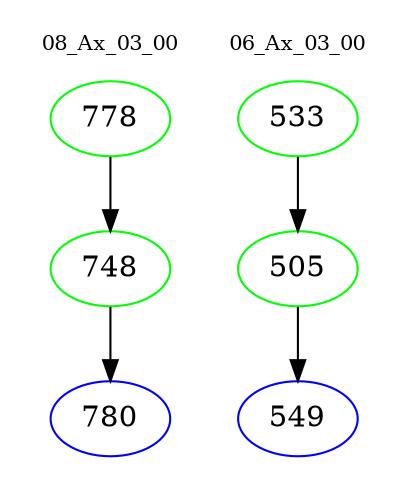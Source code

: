 digraph{
subgraph cluster_0 {
color = white
label = "08_Ax_03_00";
fontsize=10;
T0_778 [label="778", color="green"]
T0_778 -> T0_748 [color="black"]
T0_748 [label="748", color="green"]
T0_748 -> T0_780 [color="black"]
T0_780 [label="780", color="blue"]
}
subgraph cluster_1 {
color = white
label = "06_Ax_03_00";
fontsize=10;
T1_533 [label="533", color="green"]
T1_533 -> T1_505 [color="black"]
T1_505 [label="505", color="green"]
T1_505 -> T1_549 [color="black"]
T1_549 [label="549", color="blue"]
}
}
